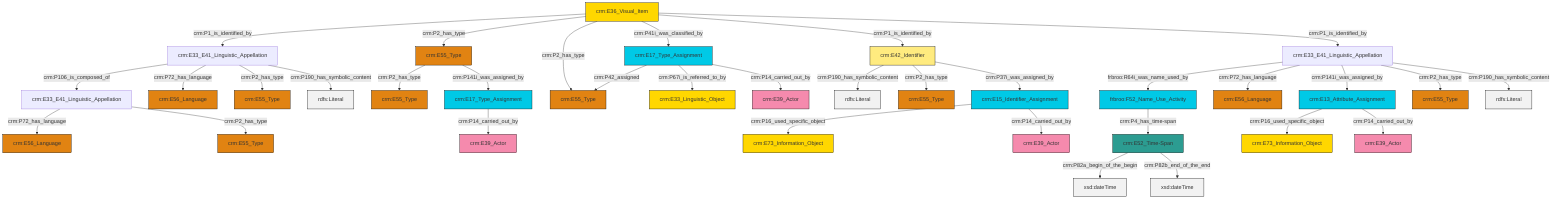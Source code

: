 graph TD
classDef Literal fill:#f2f2f2,stroke:#000000;
classDef CRM_Entity fill:#FFFFFF,stroke:#000000;
classDef Temporal_Entity fill:#00C9E6, stroke:#000000;
classDef Type fill:#E18312, stroke:#000000;
classDef Time-Span fill:#2C9C91, stroke:#000000;
classDef Appellation fill:#FFEB7F, stroke:#000000;
classDef Place fill:#008836, stroke:#000000;
classDef Persistent_Item fill:#B266B2, stroke:#000000;
classDef Conceptual_Object fill:#FFD700, stroke:#000000;
classDef Physical_Thing fill:#D2B48C, stroke:#000000;
classDef Actor fill:#f58aad, stroke:#000000;
classDef PC_Classes fill:#4ce600, stroke:#000000;
classDef Multi fill:#cccccc,stroke:#000000;

0["frbroo:F52_Name_Use_Activity"]:::Temporal_Entity -->|crm:P4_has_time-span| 1["crm:E52_Time-Span"]:::Time-Span
2["crm:E33_E41_Linguistic_Appellation"]:::Default -->|frbroo:R64i_was_name_used_by| 0["frbroo:F52_Name_Use_Activity"]:::Temporal_Entity
3["crm:E17_Type_Assignment"]:::Temporal_Entity -->|crm:P42_assigned| 4["crm:E55_Type"]:::Type
5["crm:E33_E41_Linguistic_Appellation"]:::Default -->|crm:P106_is_composed_of| 6["crm:E33_E41_Linguistic_Appellation"]:::Default
2["crm:E33_E41_Linguistic_Appellation"]:::Default -->|crm:P72_has_language| 16["crm:E56_Language"]:::Type
1["crm:E52_Time-Span"]:::Time-Span -->|crm:P82a_begin_of_the_begin| 17[xsd:dateTime]:::Literal
22["crm:E13_Attribute_Assignment"]:::Temporal_Entity -->|crm:P16_used_specific_object| 23["crm:E73_Information_Object"]:::Conceptual_Object
22["crm:E13_Attribute_Assignment"]:::Temporal_Entity -->|crm:P14_carried_out_by| 24["crm:E39_Actor"]:::Actor
2["crm:E33_E41_Linguistic_Appellation"]:::Default -->|crm:P141i_was_assigned_by| 22["crm:E13_Attribute_Assignment"]:::Temporal_Entity
11["crm:E17_Type_Assignment"]:::Temporal_Entity -->|crm:P14_carried_out_by| 20["crm:E39_Actor"]:::Actor
27["crm:E36_Visual_Item"]:::Conceptual_Object -->|crm:P1_is_identified_by| 5["crm:E33_E41_Linguistic_Appellation"]:::Default
2["crm:E33_E41_Linguistic_Appellation"]:::Default -->|crm:P2_has_type| 9["crm:E55_Type"]:::Type
27["crm:E36_Visual_Item"]:::Conceptual_Object -->|crm:P2_has_type| 33["crm:E55_Type"]:::Type
34["crm:E15_Identifier_Assignment"]:::Temporal_Entity -->|crm:P16_used_specific_object| 35["crm:E73_Information_Object"]:::Conceptual_Object
27["crm:E36_Visual_Item"]:::Conceptual_Object -->|crm:P2_has_type| 4["crm:E55_Type"]:::Type
6["crm:E33_E41_Linguistic_Appellation"]:::Default -->|crm:P72_has_language| 29["crm:E56_Language"]:::Type
33["crm:E55_Type"]:::Type -->|crm:P2_has_type| 31["crm:E55_Type"]:::Type
5["crm:E33_E41_Linguistic_Appellation"]:::Default -->|crm:P72_has_language| 40["crm:E56_Language"]:::Type
27["crm:E36_Visual_Item"]:::Conceptual_Object -->|crm:P41i_was_classified_by| 3["crm:E17_Type_Assignment"]:::Temporal_Entity
33["crm:E55_Type"]:::Type -->|crm:P141i_was_assigned_by| 11["crm:E17_Type_Assignment"]:::Temporal_Entity
27["crm:E36_Visual_Item"]:::Conceptual_Object -->|crm:P1_is_identified_by| 47["crm:E42_Identifier"]:::Appellation
47["crm:E42_Identifier"]:::Appellation -->|crm:P190_has_symbolic_content| 48[rdfs:Literal]:::Literal
5["crm:E33_E41_Linguistic_Appellation"]:::Default -->|crm:P2_has_type| 49["crm:E55_Type"]:::Type
47["crm:E42_Identifier"]:::Appellation -->|crm:P2_has_type| 25["crm:E55_Type"]:::Type
2["crm:E33_E41_Linguistic_Appellation"]:::Default -->|crm:P190_has_symbolic_content| 51[rdfs:Literal]:::Literal
1["crm:E52_Time-Span"]:::Time-Span -->|crm:P82b_end_of_the_end| 54[xsd:dateTime]:::Literal
5["crm:E33_E41_Linguistic_Appellation"]:::Default -->|crm:P190_has_symbolic_content| 55[rdfs:Literal]:::Literal
3["crm:E17_Type_Assignment"]:::Temporal_Entity -->|crm:P67i_is_referred_to_by| 58["crm:E33_Linguistic_Object"]:::Conceptual_Object
3["crm:E17_Type_Assignment"]:::Temporal_Entity -->|crm:P14_carried_out_by| 7["crm:E39_Actor"]:::Actor
27["crm:E36_Visual_Item"]:::Conceptual_Object -->|crm:P1_is_identified_by| 2["crm:E33_E41_Linguistic_Appellation"]:::Default
34["crm:E15_Identifier_Assignment"]:::Temporal_Entity -->|crm:P14_carried_out_by| 61["crm:E39_Actor"]:::Actor
47["crm:E42_Identifier"]:::Appellation -->|crm:P37i_was_assigned_by| 34["crm:E15_Identifier_Assignment"]:::Temporal_Entity
6["crm:E33_E41_Linguistic_Appellation"]:::Default -->|crm:P2_has_type| 14["crm:E55_Type"]:::Type